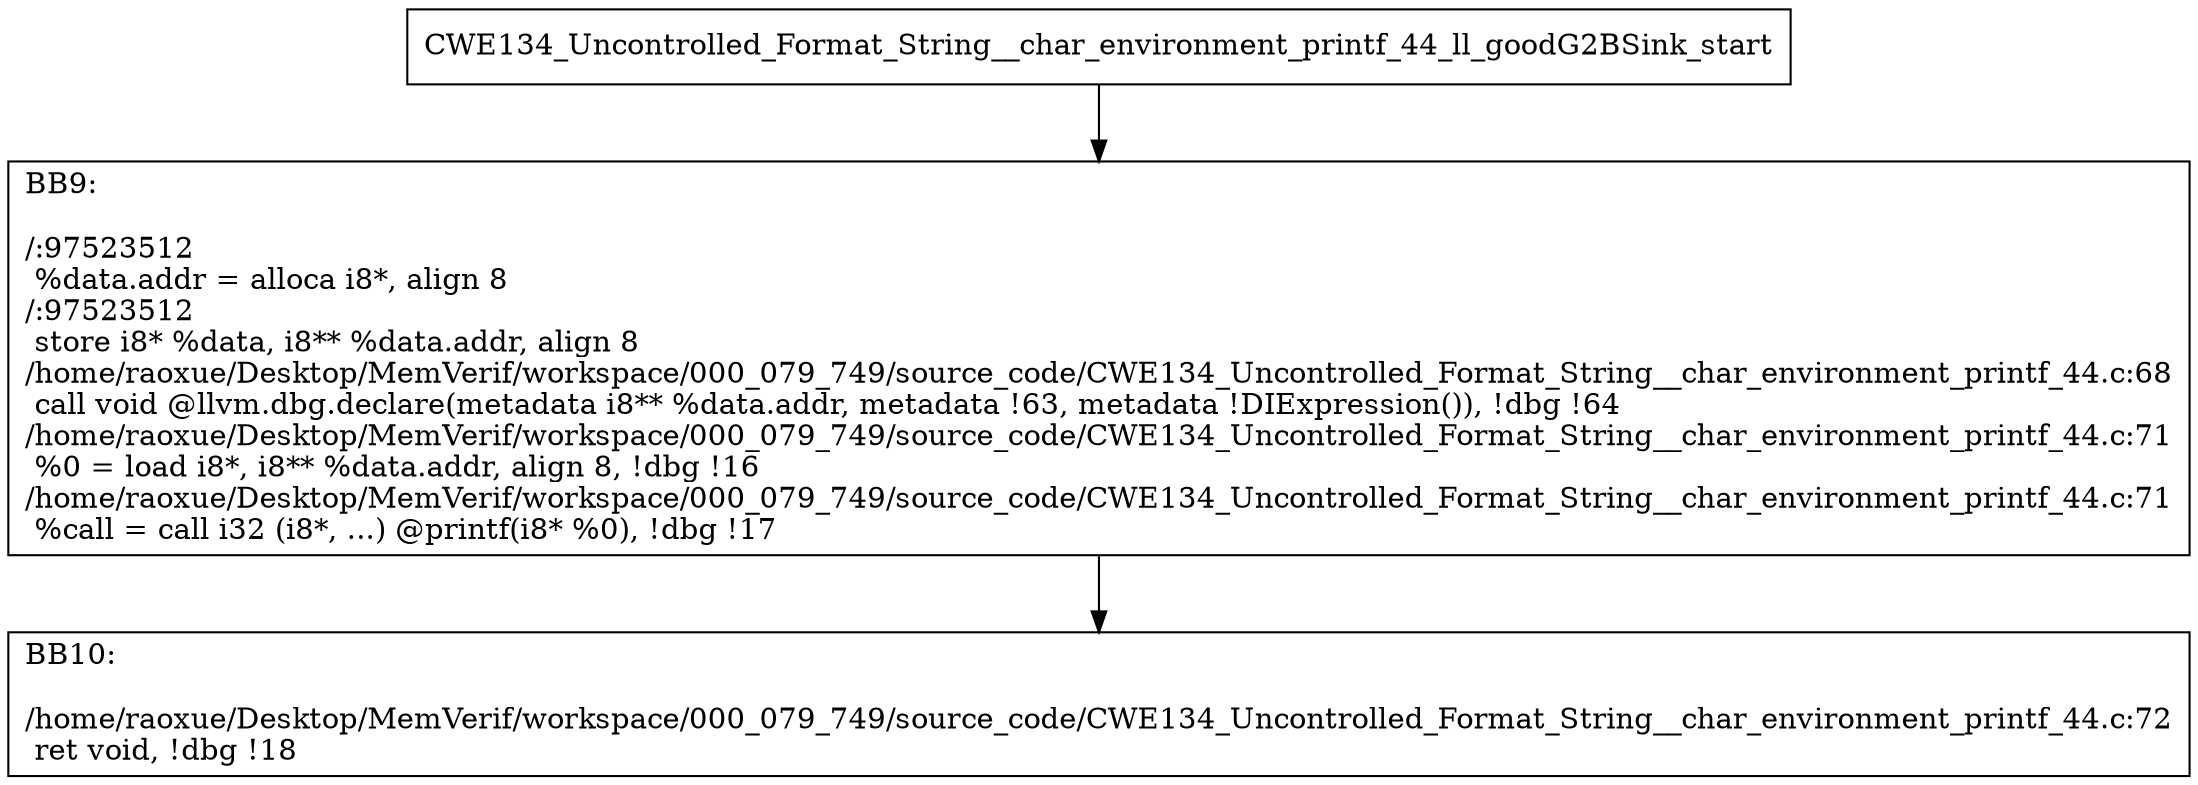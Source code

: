 digraph "CFG for'CWE134_Uncontrolled_Format_String__char_environment_printf_44_ll_goodG2BSink' function" {
	BBCWE134_Uncontrolled_Format_String__char_environment_printf_44_ll_goodG2BSink_start[shape=record,label="{CWE134_Uncontrolled_Format_String__char_environment_printf_44_ll_goodG2BSink_start}"];
	BBCWE134_Uncontrolled_Format_String__char_environment_printf_44_ll_goodG2BSink_start-> CWE134_Uncontrolled_Format_String__char_environment_printf_44_ll_goodG2BSinkBB9;
	CWE134_Uncontrolled_Format_String__char_environment_printf_44_ll_goodG2BSinkBB9 [shape=record, label="{BB9:\l\l/:97523512\l
  %data.addr = alloca i8*, align 8\l
/:97523512\l
  store i8* %data, i8** %data.addr, align 8\l
/home/raoxue/Desktop/MemVerif/workspace/000_079_749/source_code/CWE134_Uncontrolled_Format_String__char_environment_printf_44.c:68\l
  call void @llvm.dbg.declare(metadata i8** %data.addr, metadata !63, metadata !DIExpression()), !dbg !64\l
/home/raoxue/Desktop/MemVerif/workspace/000_079_749/source_code/CWE134_Uncontrolled_Format_String__char_environment_printf_44.c:71\l
  %0 = load i8*, i8** %data.addr, align 8, !dbg !16\l
/home/raoxue/Desktop/MemVerif/workspace/000_079_749/source_code/CWE134_Uncontrolled_Format_String__char_environment_printf_44.c:71\l
  %call = call i32 (i8*, ...) @printf(i8* %0), !dbg !17\l
}"];
	CWE134_Uncontrolled_Format_String__char_environment_printf_44_ll_goodG2BSinkBB9-> CWE134_Uncontrolled_Format_String__char_environment_printf_44_ll_goodG2BSinkBB10;
	CWE134_Uncontrolled_Format_String__char_environment_printf_44_ll_goodG2BSinkBB10 [shape=record, label="{BB10:\l\l/home/raoxue/Desktop/MemVerif/workspace/000_079_749/source_code/CWE134_Uncontrolled_Format_String__char_environment_printf_44.c:72\l
  ret void, !dbg !18\l
}"];
}
